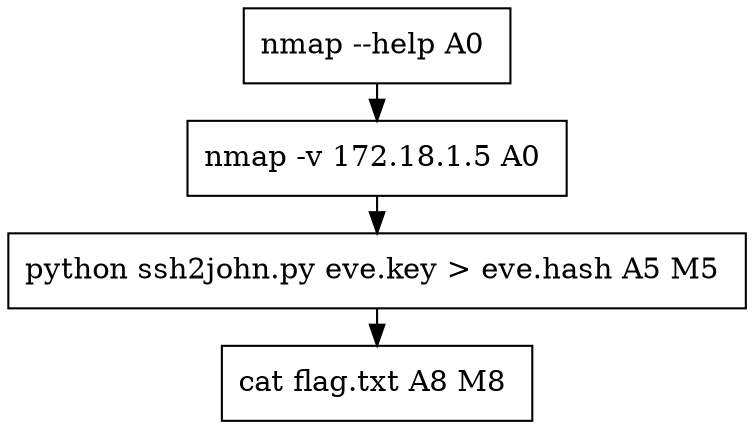 // creating graph for user: 44
digraph {
	node [shape=box]
	0 [label="nmap --help A0 "]
	1 [label="nmap -v 172.18.1.5 A0 "]
	39 [label="python ssh2john.py eve.key > eve.hash A5 M5 "]
	50 [label="cat flag.txt A8 M8 "]
	0 -> 1 [constraint=false]
	1 -> 39 [constraint=false]
	39 -> 50 [constraint=false]
	rankdir=LR
}
